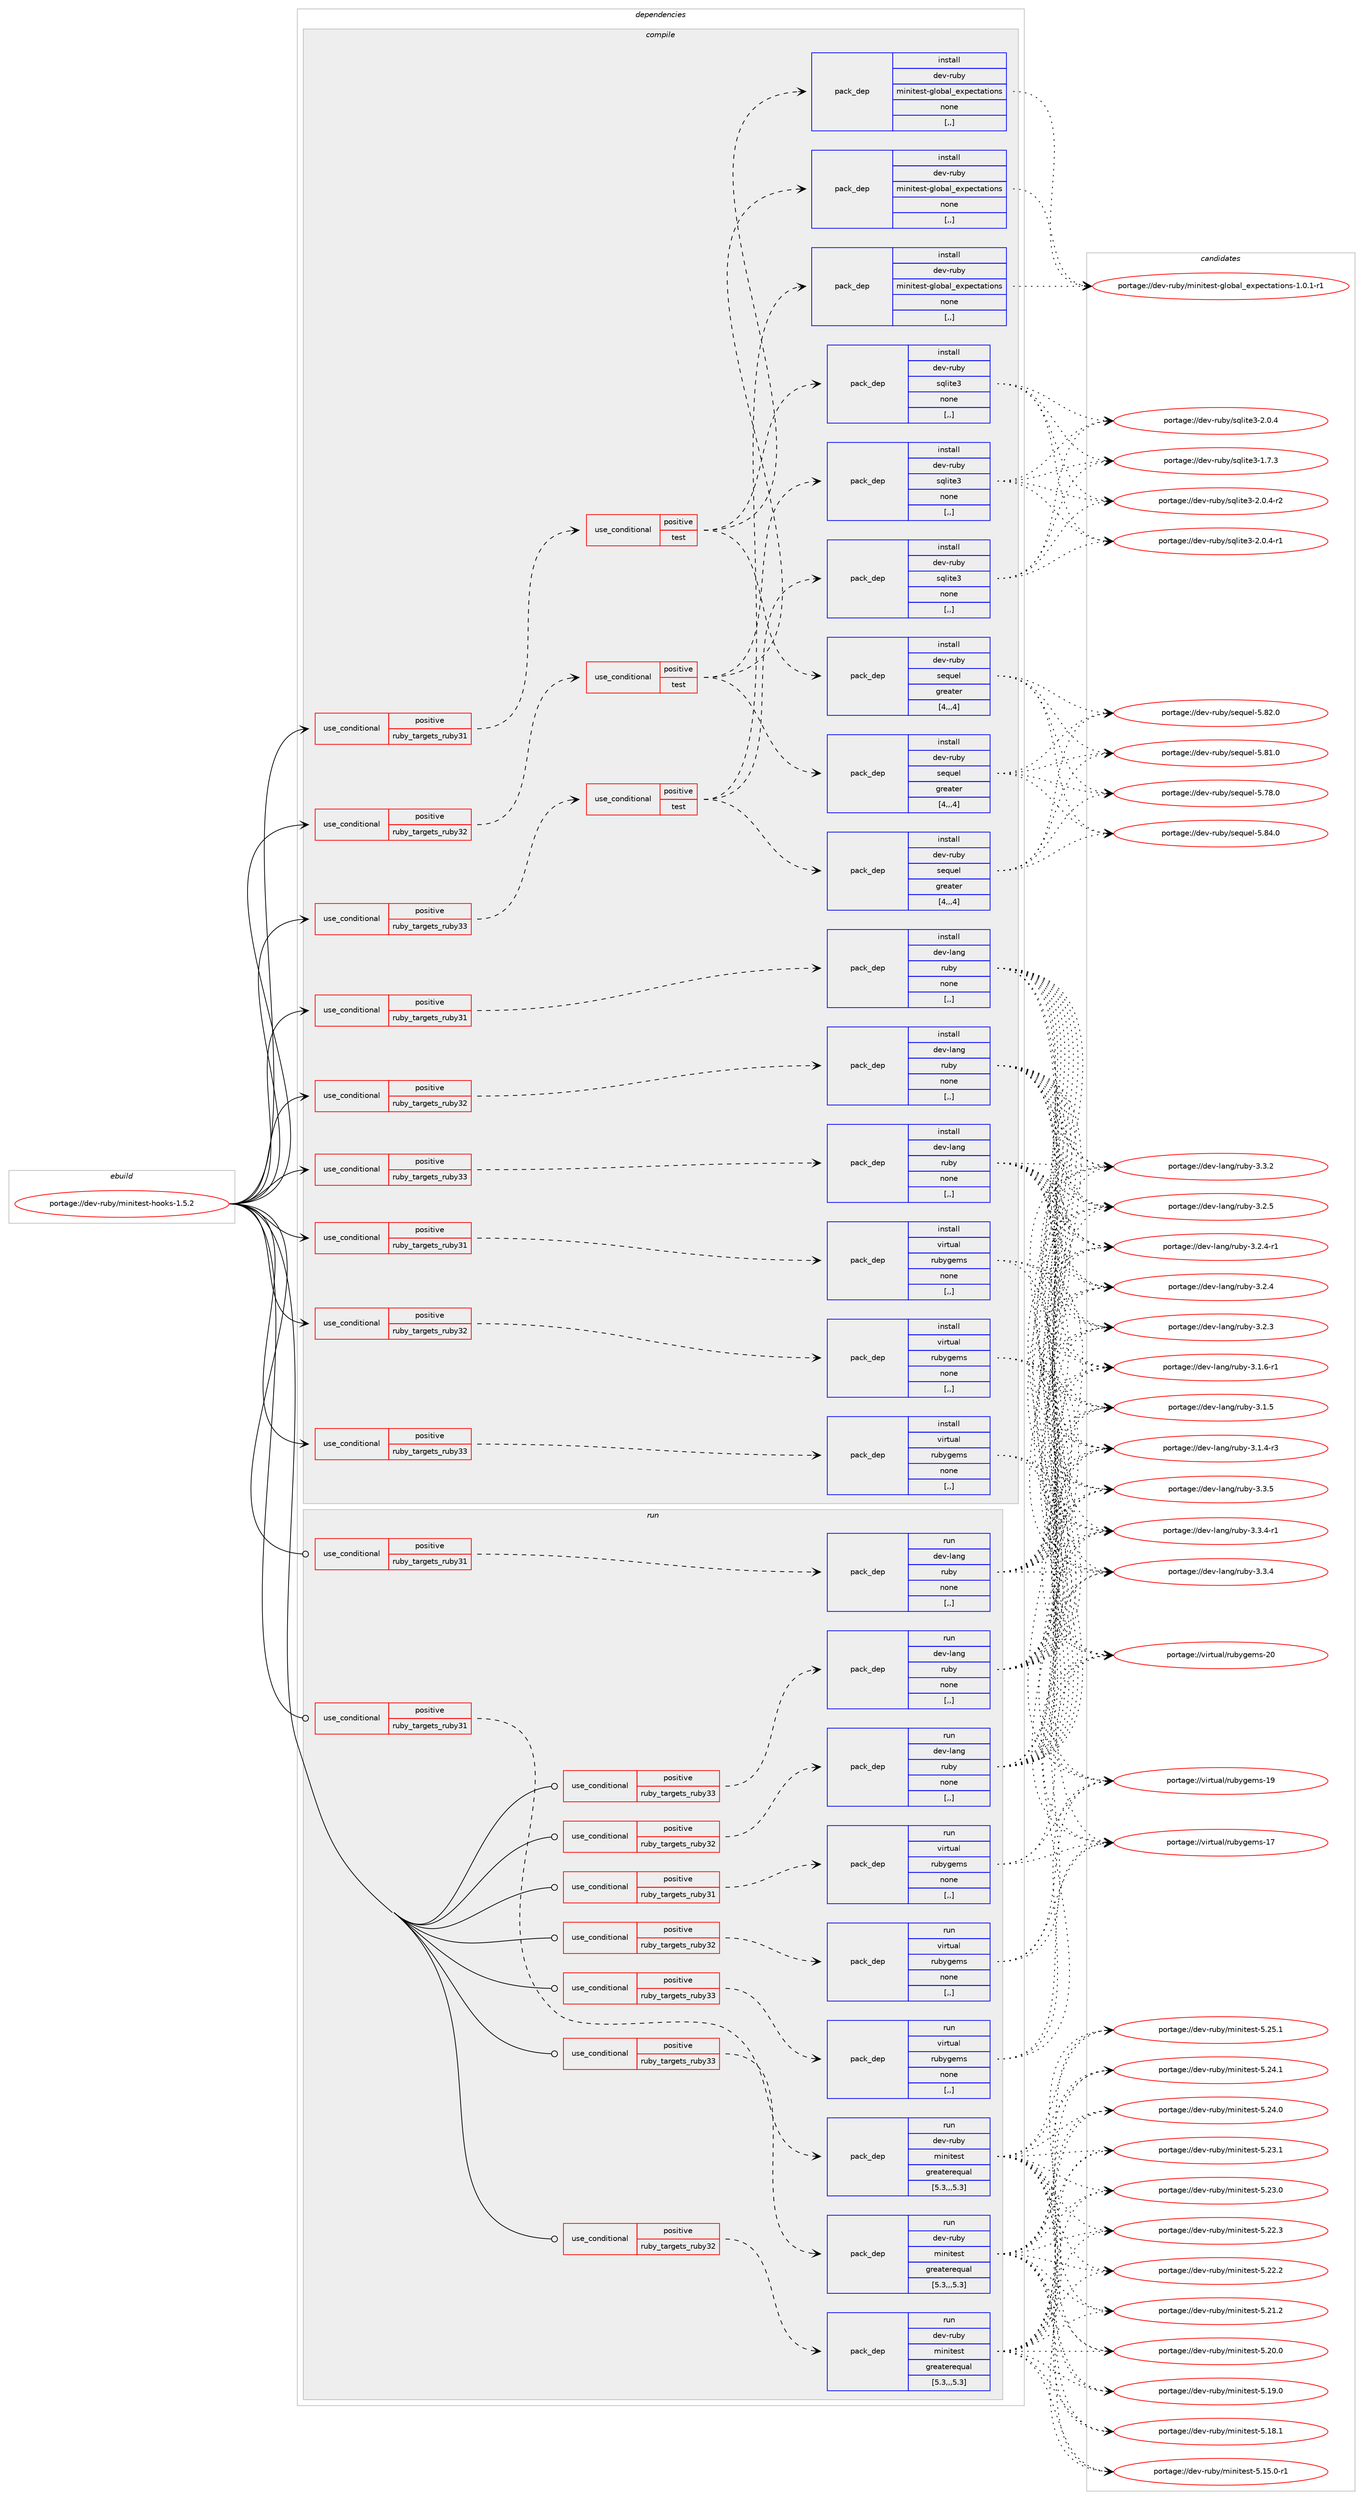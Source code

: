 digraph prolog {

# *************
# Graph options
# *************

newrank=true;
concentrate=true;
compound=true;
graph [rankdir=LR,fontname=Helvetica,fontsize=10,ranksep=1.5];#, ranksep=2.5, nodesep=0.2];
edge  [arrowhead=vee];
node  [fontname=Helvetica,fontsize=10];

# **********
# The ebuild
# **********

subgraph cluster_leftcol {
color=gray;
label=<<i>ebuild</i>>;
id [label="portage://dev-ruby/minitest-hooks-1.5.2", color=red, width=4, href="../dev-ruby/minitest-hooks-1.5.2.svg"];
}

# ****************
# The dependencies
# ****************

subgraph cluster_midcol {
color=gray;
label=<<i>dependencies</i>>;
subgraph cluster_compile {
fillcolor="#eeeeee";
style=filled;
label=<<i>compile</i>>;
subgraph cond181905 {
dependency686710 [label=<<TABLE BORDER="0" CELLBORDER="1" CELLSPACING="0" CELLPADDING="4"><TR><TD ROWSPAN="3" CELLPADDING="10">use_conditional</TD></TR><TR><TD>positive</TD></TR><TR><TD>ruby_targets_ruby31</TD></TR></TABLE>>, shape=none, color=red];
subgraph cond181906 {
dependency686711 [label=<<TABLE BORDER="0" CELLBORDER="1" CELLSPACING="0" CELLPADDING="4"><TR><TD ROWSPAN="3" CELLPADDING="10">use_conditional</TD></TR><TR><TD>positive</TD></TR><TR><TD>test</TD></TR></TABLE>>, shape=none, color=red];
subgraph pack499873 {
dependency686712 [label=<<TABLE BORDER="0" CELLBORDER="1" CELLSPACING="0" CELLPADDING="4" WIDTH="220"><TR><TD ROWSPAN="6" CELLPADDING="30">pack_dep</TD></TR><TR><TD WIDTH="110">install</TD></TR><TR><TD>dev-ruby</TD></TR><TR><TD>sequel</TD></TR><TR><TD>greater</TD></TR><TR><TD>[4,,,4]</TD></TR></TABLE>>, shape=none, color=blue];
}
dependency686711:e -> dependency686712:w [weight=20,style="dashed",arrowhead="vee"];
subgraph pack499874 {
dependency686713 [label=<<TABLE BORDER="0" CELLBORDER="1" CELLSPACING="0" CELLPADDING="4" WIDTH="220"><TR><TD ROWSPAN="6" CELLPADDING="30">pack_dep</TD></TR><TR><TD WIDTH="110">install</TD></TR><TR><TD>dev-ruby</TD></TR><TR><TD>sqlite3</TD></TR><TR><TD>none</TD></TR><TR><TD>[,,]</TD></TR></TABLE>>, shape=none, color=blue];
}
dependency686711:e -> dependency686713:w [weight=20,style="dashed",arrowhead="vee"];
subgraph pack499875 {
dependency686714 [label=<<TABLE BORDER="0" CELLBORDER="1" CELLSPACING="0" CELLPADDING="4" WIDTH="220"><TR><TD ROWSPAN="6" CELLPADDING="30">pack_dep</TD></TR><TR><TD WIDTH="110">install</TD></TR><TR><TD>dev-ruby</TD></TR><TR><TD>minitest-global_expectations</TD></TR><TR><TD>none</TD></TR><TR><TD>[,,]</TD></TR></TABLE>>, shape=none, color=blue];
}
dependency686711:e -> dependency686714:w [weight=20,style="dashed",arrowhead="vee"];
}
dependency686710:e -> dependency686711:w [weight=20,style="dashed",arrowhead="vee"];
}
id:e -> dependency686710:w [weight=20,style="solid",arrowhead="vee"];
subgraph cond181907 {
dependency686715 [label=<<TABLE BORDER="0" CELLBORDER="1" CELLSPACING="0" CELLPADDING="4"><TR><TD ROWSPAN="3" CELLPADDING="10">use_conditional</TD></TR><TR><TD>positive</TD></TR><TR><TD>ruby_targets_ruby31</TD></TR></TABLE>>, shape=none, color=red];
subgraph pack499876 {
dependency686716 [label=<<TABLE BORDER="0" CELLBORDER="1" CELLSPACING="0" CELLPADDING="4" WIDTH="220"><TR><TD ROWSPAN="6" CELLPADDING="30">pack_dep</TD></TR><TR><TD WIDTH="110">install</TD></TR><TR><TD>dev-lang</TD></TR><TR><TD>ruby</TD></TR><TR><TD>none</TD></TR><TR><TD>[,,]</TD></TR></TABLE>>, shape=none, color=blue];
}
dependency686715:e -> dependency686716:w [weight=20,style="dashed",arrowhead="vee"];
}
id:e -> dependency686715:w [weight=20,style="solid",arrowhead="vee"];
subgraph cond181908 {
dependency686717 [label=<<TABLE BORDER="0" CELLBORDER="1" CELLSPACING="0" CELLPADDING="4"><TR><TD ROWSPAN="3" CELLPADDING="10">use_conditional</TD></TR><TR><TD>positive</TD></TR><TR><TD>ruby_targets_ruby31</TD></TR></TABLE>>, shape=none, color=red];
subgraph pack499877 {
dependency686718 [label=<<TABLE BORDER="0" CELLBORDER="1" CELLSPACING="0" CELLPADDING="4" WIDTH="220"><TR><TD ROWSPAN="6" CELLPADDING="30">pack_dep</TD></TR><TR><TD WIDTH="110">install</TD></TR><TR><TD>virtual</TD></TR><TR><TD>rubygems</TD></TR><TR><TD>none</TD></TR><TR><TD>[,,]</TD></TR></TABLE>>, shape=none, color=blue];
}
dependency686717:e -> dependency686718:w [weight=20,style="dashed",arrowhead="vee"];
}
id:e -> dependency686717:w [weight=20,style="solid",arrowhead="vee"];
subgraph cond181909 {
dependency686719 [label=<<TABLE BORDER="0" CELLBORDER="1" CELLSPACING="0" CELLPADDING="4"><TR><TD ROWSPAN="3" CELLPADDING="10">use_conditional</TD></TR><TR><TD>positive</TD></TR><TR><TD>ruby_targets_ruby32</TD></TR></TABLE>>, shape=none, color=red];
subgraph cond181910 {
dependency686720 [label=<<TABLE BORDER="0" CELLBORDER="1" CELLSPACING="0" CELLPADDING="4"><TR><TD ROWSPAN="3" CELLPADDING="10">use_conditional</TD></TR><TR><TD>positive</TD></TR><TR><TD>test</TD></TR></TABLE>>, shape=none, color=red];
subgraph pack499878 {
dependency686721 [label=<<TABLE BORDER="0" CELLBORDER="1" CELLSPACING="0" CELLPADDING="4" WIDTH="220"><TR><TD ROWSPAN="6" CELLPADDING="30">pack_dep</TD></TR><TR><TD WIDTH="110">install</TD></TR><TR><TD>dev-ruby</TD></TR><TR><TD>sequel</TD></TR><TR><TD>greater</TD></TR><TR><TD>[4,,,4]</TD></TR></TABLE>>, shape=none, color=blue];
}
dependency686720:e -> dependency686721:w [weight=20,style="dashed",arrowhead="vee"];
subgraph pack499879 {
dependency686722 [label=<<TABLE BORDER="0" CELLBORDER="1" CELLSPACING="0" CELLPADDING="4" WIDTH="220"><TR><TD ROWSPAN="6" CELLPADDING="30">pack_dep</TD></TR><TR><TD WIDTH="110">install</TD></TR><TR><TD>dev-ruby</TD></TR><TR><TD>sqlite3</TD></TR><TR><TD>none</TD></TR><TR><TD>[,,]</TD></TR></TABLE>>, shape=none, color=blue];
}
dependency686720:e -> dependency686722:w [weight=20,style="dashed",arrowhead="vee"];
subgraph pack499880 {
dependency686723 [label=<<TABLE BORDER="0" CELLBORDER="1" CELLSPACING="0" CELLPADDING="4" WIDTH="220"><TR><TD ROWSPAN="6" CELLPADDING="30">pack_dep</TD></TR><TR><TD WIDTH="110">install</TD></TR><TR><TD>dev-ruby</TD></TR><TR><TD>minitest-global_expectations</TD></TR><TR><TD>none</TD></TR><TR><TD>[,,]</TD></TR></TABLE>>, shape=none, color=blue];
}
dependency686720:e -> dependency686723:w [weight=20,style="dashed",arrowhead="vee"];
}
dependency686719:e -> dependency686720:w [weight=20,style="dashed",arrowhead="vee"];
}
id:e -> dependency686719:w [weight=20,style="solid",arrowhead="vee"];
subgraph cond181911 {
dependency686724 [label=<<TABLE BORDER="0" CELLBORDER="1" CELLSPACING="0" CELLPADDING="4"><TR><TD ROWSPAN="3" CELLPADDING="10">use_conditional</TD></TR><TR><TD>positive</TD></TR><TR><TD>ruby_targets_ruby32</TD></TR></TABLE>>, shape=none, color=red];
subgraph pack499881 {
dependency686725 [label=<<TABLE BORDER="0" CELLBORDER="1" CELLSPACING="0" CELLPADDING="4" WIDTH="220"><TR><TD ROWSPAN="6" CELLPADDING="30">pack_dep</TD></TR><TR><TD WIDTH="110">install</TD></TR><TR><TD>dev-lang</TD></TR><TR><TD>ruby</TD></TR><TR><TD>none</TD></TR><TR><TD>[,,]</TD></TR></TABLE>>, shape=none, color=blue];
}
dependency686724:e -> dependency686725:w [weight=20,style="dashed",arrowhead="vee"];
}
id:e -> dependency686724:w [weight=20,style="solid",arrowhead="vee"];
subgraph cond181912 {
dependency686726 [label=<<TABLE BORDER="0" CELLBORDER="1" CELLSPACING="0" CELLPADDING="4"><TR><TD ROWSPAN="3" CELLPADDING="10">use_conditional</TD></TR><TR><TD>positive</TD></TR><TR><TD>ruby_targets_ruby32</TD></TR></TABLE>>, shape=none, color=red];
subgraph pack499882 {
dependency686727 [label=<<TABLE BORDER="0" CELLBORDER="1" CELLSPACING="0" CELLPADDING="4" WIDTH="220"><TR><TD ROWSPAN="6" CELLPADDING="30">pack_dep</TD></TR><TR><TD WIDTH="110">install</TD></TR><TR><TD>virtual</TD></TR><TR><TD>rubygems</TD></TR><TR><TD>none</TD></TR><TR><TD>[,,]</TD></TR></TABLE>>, shape=none, color=blue];
}
dependency686726:e -> dependency686727:w [weight=20,style="dashed",arrowhead="vee"];
}
id:e -> dependency686726:w [weight=20,style="solid",arrowhead="vee"];
subgraph cond181913 {
dependency686728 [label=<<TABLE BORDER="0" CELLBORDER="1" CELLSPACING="0" CELLPADDING="4"><TR><TD ROWSPAN="3" CELLPADDING="10">use_conditional</TD></TR><TR><TD>positive</TD></TR><TR><TD>ruby_targets_ruby33</TD></TR></TABLE>>, shape=none, color=red];
subgraph cond181914 {
dependency686729 [label=<<TABLE BORDER="0" CELLBORDER="1" CELLSPACING="0" CELLPADDING="4"><TR><TD ROWSPAN="3" CELLPADDING="10">use_conditional</TD></TR><TR><TD>positive</TD></TR><TR><TD>test</TD></TR></TABLE>>, shape=none, color=red];
subgraph pack499883 {
dependency686730 [label=<<TABLE BORDER="0" CELLBORDER="1" CELLSPACING="0" CELLPADDING="4" WIDTH="220"><TR><TD ROWSPAN="6" CELLPADDING="30">pack_dep</TD></TR><TR><TD WIDTH="110">install</TD></TR><TR><TD>dev-ruby</TD></TR><TR><TD>sequel</TD></TR><TR><TD>greater</TD></TR><TR><TD>[4,,,4]</TD></TR></TABLE>>, shape=none, color=blue];
}
dependency686729:e -> dependency686730:w [weight=20,style="dashed",arrowhead="vee"];
subgraph pack499884 {
dependency686731 [label=<<TABLE BORDER="0" CELLBORDER="1" CELLSPACING="0" CELLPADDING="4" WIDTH="220"><TR><TD ROWSPAN="6" CELLPADDING="30">pack_dep</TD></TR><TR><TD WIDTH="110">install</TD></TR><TR><TD>dev-ruby</TD></TR><TR><TD>sqlite3</TD></TR><TR><TD>none</TD></TR><TR><TD>[,,]</TD></TR></TABLE>>, shape=none, color=blue];
}
dependency686729:e -> dependency686731:w [weight=20,style="dashed",arrowhead="vee"];
subgraph pack499885 {
dependency686732 [label=<<TABLE BORDER="0" CELLBORDER="1" CELLSPACING="0" CELLPADDING="4" WIDTH="220"><TR><TD ROWSPAN="6" CELLPADDING="30">pack_dep</TD></TR><TR><TD WIDTH="110">install</TD></TR><TR><TD>dev-ruby</TD></TR><TR><TD>minitest-global_expectations</TD></TR><TR><TD>none</TD></TR><TR><TD>[,,]</TD></TR></TABLE>>, shape=none, color=blue];
}
dependency686729:e -> dependency686732:w [weight=20,style="dashed",arrowhead="vee"];
}
dependency686728:e -> dependency686729:w [weight=20,style="dashed",arrowhead="vee"];
}
id:e -> dependency686728:w [weight=20,style="solid",arrowhead="vee"];
subgraph cond181915 {
dependency686733 [label=<<TABLE BORDER="0" CELLBORDER="1" CELLSPACING="0" CELLPADDING="4"><TR><TD ROWSPAN="3" CELLPADDING="10">use_conditional</TD></TR><TR><TD>positive</TD></TR><TR><TD>ruby_targets_ruby33</TD></TR></TABLE>>, shape=none, color=red];
subgraph pack499886 {
dependency686734 [label=<<TABLE BORDER="0" CELLBORDER="1" CELLSPACING="0" CELLPADDING="4" WIDTH="220"><TR><TD ROWSPAN="6" CELLPADDING="30">pack_dep</TD></TR><TR><TD WIDTH="110">install</TD></TR><TR><TD>dev-lang</TD></TR><TR><TD>ruby</TD></TR><TR><TD>none</TD></TR><TR><TD>[,,]</TD></TR></TABLE>>, shape=none, color=blue];
}
dependency686733:e -> dependency686734:w [weight=20,style="dashed",arrowhead="vee"];
}
id:e -> dependency686733:w [weight=20,style="solid",arrowhead="vee"];
subgraph cond181916 {
dependency686735 [label=<<TABLE BORDER="0" CELLBORDER="1" CELLSPACING="0" CELLPADDING="4"><TR><TD ROWSPAN="3" CELLPADDING="10">use_conditional</TD></TR><TR><TD>positive</TD></TR><TR><TD>ruby_targets_ruby33</TD></TR></TABLE>>, shape=none, color=red];
subgraph pack499887 {
dependency686736 [label=<<TABLE BORDER="0" CELLBORDER="1" CELLSPACING="0" CELLPADDING="4" WIDTH="220"><TR><TD ROWSPAN="6" CELLPADDING="30">pack_dep</TD></TR><TR><TD WIDTH="110">install</TD></TR><TR><TD>virtual</TD></TR><TR><TD>rubygems</TD></TR><TR><TD>none</TD></TR><TR><TD>[,,]</TD></TR></TABLE>>, shape=none, color=blue];
}
dependency686735:e -> dependency686736:w [weight=20,style="dashed",arrowhead="vee"];
}
id:e -> dependency686735:w [weight=20,style="solid",arrowhead="vee"];
}
subgraph cluster_compileandrun {
fillcolor="#eeeeee";
style=filled;
label=<<i>compile and run</i>>;
}
subgraph cluster_run {
fillcolor="#eeeeee";
style=filled;
label=<<i>run</i>>;
subgraph cond181917 {
dependency686737 [label=<<TABLE BORDER="0" CELLBORDER="1" CELLSPACING="0" CELLPADDING="4"><TR><TD ROWSPAN="3" CELLPADDING="10">use_conditional</TD></TR><TR><TD>positive</TD></TR><TR><TD>ruby_targets_ruby31</TD></TR></TABLE>>, shape=none, color=red];
subgraph pack499888 {
dependency686738 [label=<<TABLE BORDER="0" CELLBORDER="1" CELLSPACING="0" CELLPADDING="4" WIDTH="220"><TR><TD ROWSPAN="6" CELLPADDING="30">pack_dep</TD></TR><TR><TD WIDTH="110">run</TD></TR><TR><TD>dev-lang</TD></TR><TR><TD>ruby</TD></TR><TR><TD>none</TD></TR><TR><TD>[,,]</TD></TR></TABLE>>, shape=none, color=blue];
}
dependency686737:e -> dependency686738:w [weight=20,style="dashed",arrowhead="vee"];
}
id:e -> dependency686737:w [weight=20,style="solid",arrowhead="odot"];
subgraph cond181918 {
dependency686739 [label=<<TABLE BORDER="0" CELLBORDER="1" CELLSPACING="0" CELLPADDING="4"><TR><TD ROWSPAN="3" CELLPADDING="10">use_conditional</TD></TR><TR><TD>positive</TD></TR><TR><TD>ruby_targets_ruby31</TD></TR></TABLE>>, shape=none, color=red];
subgraph pack499889 {
dependency686740 [label=<<TABLE BORDER="0" CELLBORDER="1" CELLSPACING="0" CELLPADDING="4" WIDTH="220"><TR><TD ROWSPAN="6" CELLPADDING="30">pack_dep</TD></TR><TR><TD WIDTH="110">run</TD></TR><TR><TD>dev-ruby</TD></TR><TR><TD>minitest</TD></TR><TR><TD>greaterequal</TD></TR><TR><TD>[5.3,,,5.3]</TD></TR></TABLE>>, shape=none, color=blue];
}
dependency686739:e -> dependency686740:w [weight=20,style="dashed",arrowhead="vee"];
}
id:e -> dependency686739:w [weight=20,style="solid",arrowhead="odot"];
subgraph cond181919 {
dependency686741 [label=<<TABLE BORDER="0" CELLBORDER="1" CELLSPACING="0" CELLPADDING="4"><TR><TD ROWSPAN="3" CELLPADDING="10">use_conditional</TD></TR><TR><TD>positive</TD></TR><TR><TD>ruby_targets_ruby31</TD></TR></TABLE>>, shape=none, color=red];
subgraph pack499890 {
dependency686742 [label=<<TABLE BORDER="0" CELLBORDER="1" CELLSPACING="0" CELLPADDING="4" WIDTH="220"><TR><TD ROWSPAN="6" CELLPADDING="30">pack_dep</TD></TR><TR><TD WIDTH="110">run</TD></TR><TR><TD>virtual</TD></TR><TR><TD>rubygems</TD></TR><TR><TD>none</TD></TR><TR><TD>[,,]</TD></TR></TABLE>>, shape=none, color=blue];
}
dependency686741:e -> dependency686742:w [weight=20,style="dashed",arrowhead="vee"];
}
id:e -> dependency686741:w [weight=20,style="solid",arrowhead="odot"];
subgraph cond181920 {
dependency686743 [label=<<TABLE BORDER="0" CELLBORDER="1" CELLSPACING="0" CELLPADDING="4"><TR><TD ROWSPAN="3" CELLPADDING="10">use_conditional</TD></TR><TR><TD>positive</TD></TR><TR><TD>ruby_targets_ruby32</TD></TR></TABLE>>, shape=none, color=red];
subgraph pack499891 {
dependency686744 [label=<<TABLE BORDER="0" CELLBORDER="1" CELLSPACING="0" CELLPADDING="4" WIDTH="220"><TR><TD ROWSPAN="6" CELLPADDING="30">pack_dep</TD></TR><TR><TD WIDTH="110">run</TD></TR><TR><TD>dev-lang</TD></TR><TR><TD>ruby</TD></TR><TR><TD>none</TD></TR><TR><TD>[,,]</TD></TR></TABLE>>, shape=none, color=blue];
}
dependency686743:e -> dependency686744:w [weight=20,style="dashed",arrowhead="vee"];
}
id:e -> dependency686743:w [weight=20,style="solid",arrowhead="odot"];
subgraph cond181921 {
dependency686745 [label=<<TABLE BORDER="0" CELLBORDER="1" CELLSPACING="0" CELLPADDING="4"><TR><TD ROWSPAN="3" CELLPADDING="10">use_conditional</TD></TR><TR><TD>positive</TD></TR><TR><TD>ruby_targets_ruby32</TD></TR></TABLE>>, shape=none, color=red];
subgraph pack499892 {
dependency686746 [label=<<TABLE BORDER="0" CELLBORDER="1" CELLSPACING="0" CELLPADDING="4" WIDTH="220"><TR><TD ROWSPAN="6" CELLPADDING="30">pack_dep</TD></TR><TR><TD WIDTH="110">run</TD></TR><TR><TD>dev-ruby</TD></TR><TR><TD>minitest</TD></TR><TR><TD>greaterequal</TD></TR><TR><TD>[5.3,,,5.3]</TD></TR></TABLE>>, shape=none, color=blue];
}
dependency686745:e -> dependency686746:w [weight=20,style="dashed",arrowhead="vee"];
}
id:e -> dependency686745:w [weight=20,style="solid",arrowhead="odot"];
subgraph cond181922 {
dependency686747 [label=<<TABLE BORDER="0" CELLBORDER="1" CELLSPACING="0" CELLPADDING="4"><TR><TD ROWSPAN="3" CELLPADDING="10">use_conditional</TD></TR><TR><TD>positive</TD></TR><TR><TD>ruby_targets_ruby32</TD></TR></TABLE>>, shape=none, color=red];
subgraph pack499893 {
dependency686748 [label=<<TABLE BORDER="0" CELLBORDER="1" CELLSPACING="0" CELLPADDING="4" WIDTH="220"><TR><TD ROWSPAN="6" CELLPADDING="30">pack_dep</TD></TR><TR><TD WIDTH="110">run</TD></TR><TR><TD>virtual</TD></TR><TR><TD>rubygems</TD></TR><TR><TD>none</TD></TR><TR><TD>[,,]</TD></TR></TABLE>>, shape=none, color=blue];
}
dependency686747:e -> dependency686748:w [weight=20,style="dashed",arrowhead="vee"];
}
id:e -> dependency686747:w [weight=20,style="solid",arrowhead="odot"];
subgraph cond181923 {
dependency686749 [label=<<TABLE BORDER="0" CELLBORDER="1" CELLSPACING="0" CELLPADDING="4"><TR><TD ROWSPAN="3" CELLPADDING="10">use_conditional</TD></TR><TR><TD>positive</TD></TR><TR><TD>ruby_targets_ruby33</TD></TR></TABLE>>, shape=none, color=red];
subgraph pack499894 {
dependency686750 [label=<<TABLE BORDER="0" CELLBORDER="1" CELLSPACING="0" CELLPADDING="4" WIDTH="220"><TR><TD ROWSPAN="6" CELLPADDING="30">pack_dep</TD></TR><TR><TD WIDTH="110">run</TD></TR><TR><TD>dev-lang</TD></TR><TR><TD>ruby</TD></TR><TR><TD>none</TD></TR><TR><TD>[,,]</TD></TR></TABLE>>, shape=none, color=blue];
}
dependency686749:e -> dependency686750:w [weight=20,style="dashed",arrowhead="vee"];
}
id:e -> dependency686749:w [weight=20,style="solid",arrowhead="odot"];
subgraph cond181924 {
dependency686751 [label=<<TABLE BORDER="0" CELLBORDER="1" CELLSPACING="0" CELLPADDING="4"><TR><TD ROWSPAN="3" CELLPADDING="10">use_conditional</TD></TR><TR><TD>positive</TD></TR><TR><TD>ruby_targets_ruby33</TD></TR></TABLE>>, shape=none, color=red];
subgraph pack499895 {
dependency686752 [label=<<TABLE BORDER="0" CELLBORDER="1" CELLSPACING="0" CELLPADDING="4" WIDTH="220"><TR><TD ROWSPAN="6" CELLPADDING="30">pack_dep</TD></TR><TR><TD WIDTH="110">run</TD></TR><TR><TD>dev-ruby</TD></TR><TR><TD>minitest</TD></TR><TR><TD>greaterequal</TD></TR><TR><TD>[5.3,,,5.3]</TD></TR></TABLE>>, shape=none, color=blue];
}
dependency686751:e -> dependency686752:w [weight=20,style="dashed",arrowhead="vee"];
}
id:e -> dependency686751:w [weight=20,style="solid",arrowhead="odot"];
subgraph cond181925 {
dependency686753 [label=<<TABLE BORDER="0" CELLBORDER="1" CELLSPACING="0" CELLPADDING="4"><TR><TD ROWSPAN="3" CELLPADDING="10">use_conditional</TD></TR><TR><TD>positive</TD></TR><TR><TD>ruby_targets_ruby33</TD></TR></TABLE>>, shape=none, color=red];
subgraph pack499896 {
dependency686754 [label=<<TABLE BORDER="0" CELLBORDER="1" CELLSPACING="0" CELLPADDING="4" WIDTH="220"><TR><TD ROWSPAN="6" CELLPADDING="30">pack_dep</TD></TR><TR><TD WIDTH="110">run</TD></TR><TR><TD>virtual</TD></TR><TR><TD>rubygems</TD></TR><TR><TD>none</TD></TR><TR><TD>[,,]</TD></TR></TABLE>>, shape=none, color=blue];
}
dependency686753:e -> dependency686754:w [weight=20,style="dashed",arrowhead="vee"];
}
id:e -> dependency686753:w [weight=20,style="solid",arrowhead="odot"];
}
}

# **************
# The candidates
# **************

subgraph cluster_choices {
rank=same;
color=gray;
label=<<i>candidates</i>>;

subgraph choice499873 {
color=black;
nodesep=1;
choice10010111845114117981214711510111311710110845534656524648 [label="portage://dev-ruby/sequel-5.84.0", color=red, width=4,href="../dev-ruby/sequel-5.84.0.svg"];
choice10010111845114117981214711510111311710110845534656504648 [label="portage://dev-ruby/sequel-5.82.0", color=red, width=4,href="../dev-ruby/sequel-5.82.0.svg"];
choice10010111845114117981214711510111311710110845534656494648 [label="portage://dev-ruby/sequel-5.81.0", color=red, width=4,href="../dev-ruby/sequel-5.81.0.svg"];
choice10010111845114117981214711510111311710110845534655564648 [label="portage://dev-ruby/sequel-5.78.0", color=red, width=4,href="../dev-ruby/sequel-5.78.0.svg"];
dependency686712:e -> choice10010111845114117981214711510111311710110845534656524648:w [style=dotted,weight="100"];
dependency686712:e -> choice10010111845114117981214711510111311710110845534656504648:w [style=dotted,weight="100"];
dependency686712:e -> choice10010111845114117981214711510111311710110845534656494648:w [style=dotted,weight="100"];
dependency686712:e -> choice10010111845114117981214711510111311710110845534655564648:w [style=dotted,weight="100"];
}
subgraph choice499874 {
color=black;
nodesep=1;
choice100101118451141179812147115113108105116101514550464846524511450 [label="portage://dev-ruby/sqlite3-2.0.4-r2", color=red, width=4,href="../dev-ruby/sqlite3-2.0.4-r2.svg"];
choice100101118451141179812147115113108105116101514550464846524511449 [label="portage://dev-ruby/sqlite3-2.0.4-r1", color=red, width=4,href="../dev-ruby/sqlite3-2.0.4-r1.svg"];
choice10010111845114117981214711511310810511610151455046484652 [label="portage://dev-ruby/sqlite3-2.0.4", color=red, width=4,href="../dev-ruby/sqlite3-2.0.4.svg"];
choice10010111845114117981214711511310810511610151454946554651 [label="portage://dev-ruby/sqlite3-1.7.3", color=red, width=4,href="../dev-ruby/sqlite3-1.7.3.svg"];
dependency686713:e -> choice100101118451141179812147115113108105116101514550464846524511450:w [style=dotted,weight="100"];
dependency686713:e -> choice100101118451141179812147115113108105116101514550464846524511449:w [style=dotted,weight="100"];
dependency686713:e -> choice10010111845114117981214711511310810511610151455046484652:w [style=dotted,weight="100"];
dependency686713:e -> choice10010111845114117981214711511310810511610151454946554651:w [style=dotted,weight="100"];
}
subgraph choice499875 {
color=black;
nodesep=1;
choice1001011184511411798121471091051101051161011151164510310811198971089510112011210199116971161051111101154549464846494511449 [label="portage://dev-ruby/minitest-global_expectations-1.0.1-r1", color=red, width=4,href="../dev-ruby/minitest-global_expectations-1.0.1-r1.svg"];
dependency686714:e -> choice1001011184511411798121471091051101051161011151164510310811198971089510112011210199116971161051111101154549464846494511449:w [style=dotted,weight="100"];
}
subgraph choice499876 {
color=black;
nodesep=1;
choice10010111845108971101034711411798121455146514653 [label="portage://dev-lang/ruby-3.3.5", color=red, width=4,href="../dev-lang/ruby-3.3.5.svg"];
choice100101118451089711010347114117981214551465146524511449 [label="portage://dev-lang/ruby-3.3.4-r1", color=red, width=4,href="../dev-lang/ruby-3.3.4-r1.svg"];
choice10010111845108971101034711411798121455146514652 [label="portage://dev-lang/ruby-3.3.4", color=red, width=4,href="../dev-lang/ruby-3.3.4.svg"];
choice10010111845108971101034711411798121455146514650 [label="portage://dev-lang/ruby-3.3.2", color=red, width=4,href="../dev-lang/ruby-3.3.2.svg"];
choice10010111845108971101034711411798121455146504653 [label="portage://dev-lang/ruby-3.2.5", color=red, width=4,href="../dev-lang/ruby-3.2.5.svg"];
choice100101118451089711010347114117981214551465046524511449 [label="portage://dev-lang/ruby-3.2.4-r1", color=red, width=4,href="../dev-lang/ruby-3.2.4-r1.svg"];
choice10010111845108971101034711411798121455146504652 [label="portage://dev-lang/ruby-3.2.4", color=red, width=4,href="../dev-lang/ruby-3.2.4.svg"];
choice10010111845108971101034711411798121455146504651 [label="portage://dev-lang/ruby-3.2.3", color=red, width=4,href="../dev-lang/ruby-3.2.3.svg"];
choice100101118451089711010347114117981214551464946544511449 [label="portage://dev-lang/ruby-3.1.6-r1", color=red, width=4,href="../dev-lang/ruby-3.1.6-r1.svg"];
choice10010111845108971101034711411798121455146494653 [label="portage://dev-lang/ruby-3.1.5", color=red, width=4,href="../dev-lang/ruby-3.1.5.svg"];
choice100101118451089711010347114117981214551464946524511451 [label="portage://dev-lang/ruby-3.1.4-r3", color=red, width=4,href="../dev-lang/ruby-3.1.4-r3.svg"];
dependency686716:e -> choice10010111845108971101034711411798121455146514653:w [style=dotted,weight="100"];
dependency686716:e -> choice100101118451089711010347114117981214551465146524511449:w [style=dotted,weight="100"];
dependency686716:e -> choice10010111845108971101034711411798121455146514652:w [style=dotted,weight="100"];
dependency686716:e -> choice10010111845108971101034711411798121455146514650:w [style=dotted,weight="100"];
dependency686716:e -> choice10010111845108971101034711411798121455146504653:w [style=dotted,weight="100"];
dependency686716:e -> choice100101118451089711010347114117981214551465046524511449:w [style=dotted,weight="100"];
dependency686716:e -> choice10010111845108971101034711411798121455146504652:w [style=dotted,weight="100"];
dependency686716:e -> choice10010111845108971101034711411798121455146504651:w [style=dotted,weight="100"];
dependency686716:e -> choice100101118451089711010347114117981214551464946544511449:w [style=dotted,weight="100"];
dependency686716:e -> choice10010111845108971101034711411798121455146494653:w [style=dotted,weight="100"];
dependency686716:e -> choice100101118451089711010347114117981214551464946524511451:w [style=dotted,weight="100"];
}
subgraph choice499877 {
color=black;
nodesep=1;
choice118105114116117971084711411798121103101109115455048 [label="portage://virtual/rubygems-20", color=red, width=4,href="../virtual/rubygems-20.svg"];
choice118105114116117971084711411798121103101109115454957 [label="portage://virtual/rubygems-19", color=red, width=4,href="../virtual/rubygems-19.svg"];
choice118105114116117971084711411798121103101109115454955 [label="portage://virtual/rubygems-17", color=red, width=4,href="../virtual/rubygems-17.svg"];
dependency686718:e -> choice118105114116117971084711411798121103101109115455048:w [style=dotted,weight="100"];
dependency686718:e -> choice118105114116117971084711411798121103101109115454957:w [style=dotted,weight="100"];
dependency686718:e -> choice118105114116117971084711411798121103101109115454955:w [style=dotted,weight="100"];
}
subgraph choice499878 {
color=black;
nodesep=1;
choice10010111845114117981214711510111311710110845534656524648 [label="portage://dev-ruby/sequel-5.84.0", color=red, width=4,href="../dev-ruby/sequel-5.84.0.svg"];
choice10010111845114117981214711510111311710110845534656504648 [label="portage://dev-ruby/sequel-5.82.0", color=red, width=4,href="../dev-ruby/sequel-5.82.0.svg"];
choice10010111845114117981214711510111311710110845534656494648 [label="portage://dev-ruby/sequel-5.81.0", color=red, width=4,href="../dev-ruby/sequel-5.81.0.svg"];
choice10010111845114117981214711510111311710110845534655564648 [label="portage://dev-ruby/sequel-5.78.0", color=red, width=4,href="../dev-ruby/sequel-5.78.0.svg"];
dependency686721:e -> choice10010111845114117981214711510111311710110845534656524648:w [style=dotted,weight="100"];
dependency686721:e -> choice10010111845114117981214711510111311710110845534656504648:w [style=dotted,weight="100"];
dependency686721:e -> choice10010111845114117981214711510111311710110845534656494648:w [style=dotted,weight="100"];
dependency686721:e -> choice10010111845114117981214711510111311710110845534655564648:w [style=dotted,weight="100"];
}
subgraph choice499879 {
color=black;
nodesep=1;
choice100101118451141179812147115113108105116101514550464846524511450 [label="portage://dev-ruby/sqlite3-2.0.4-r2", color=red, width=4,href="../dev-ruby/sqlite3-2.0.4-r2.svg"];
choice100101118451141179812147115113108105116101514550464846524511449 [label="portage://dev-ruby/sqlite3-2.0.4-r1", color=red, width=4,href="../dev-ruby/sqlite3-2.0.4-r1.svg"];
choice10010111845114117981214711511310810511610151455046484652 [label="portage://dev-ruby/sqlite3-2.0.4", color=red, width=4,href="../dev-ruby/sqlite3-2.0.4.svg"];
choice10010111845114117981214711511310810511610151454946554651 [label="portage://dev-ruby/sqlite3-1.7.3", color=red, width=4,href="../dev-ruby/sqlite3-1.7.3.svg"];
dependency686722:e -> choice100101118451141179812147115113108105116101514550464846524511450:w [style=dotted,weight="100"];
dependency686722:e -> choice100101118451141179812147115113108105116101514550464846524511449:w [style=dotted,weight="100"];
dependency686722:e -> choice10010111845114117981214711511310810511610151455046484652:w [style=dotted,weight="100"];
dependency686722:e -> choice10010111845114117981214711511310810511610151454946554651:w [style=dotted,weight="100"];
}
subgraph choice499880 {
color=black;
nodesep=1;
choice1001011184511411798121471091051101051161011151164510310811198971089510112011210199116971161051111101154549464846494511449 [label="portage://dev-ruby/minitest-global_expectations-1.0.1-r1", color=red, width=4,href="../dev-ruby/minitest-global_expectations-1.0.1-r1.svg"];
dependency686723:e -> choice1001011184511411798121471091051101051161011151164510310811198971089510112011210199116971161051111101154549464846494511449:w [style=dotted,weight="100"];
}
subgraph choice499881 {
color=black;
nodesep=1;
choice10010111845108971101034711411798121455146514653 [label="portage://dev-lang/ruby-3.3.5", color=red, width=4,href="../dev-lang/ruby-3.3.5.svg"];
choice100101118451089711010347114117981214551465146524511449 [label="portage://dev-lang/ruby-3.3.4-r1", color=red, width=4,href="../dev-lang/ruby-3.3.4-r1.svg"];
choice10010111845108971101034711411798121455146514652 [label="portage://dev-lang/ruby-3.3.4", color=red, width=4,href="../dev-lang/ruby-3.3.4.svg"];
choice10010111845108971101034711411798121455146514650 [label="portage://dev-lang/ruby-3.3.2", color=red, width=4,href="../dev-lang/ruby-3.3.2.svg"];
choice10010111845108971101034711411798121455146504653 [label="portage://dev-lang/ruby-3.2.5", color=red, width=4,href="../dev-lang/ruby-3.2.5.svg"];
choice100101118451089711010347114117981214551465046524511449 [label="portage://dev-lang/ruby-3.2.4-r1", color=red, width=4,href="../dev-lang/ruby-3.2.4-r1.svg"];
choice10010111845108971101034711411798121455146504652 [label="portage://dev-lang/ruby-3.2.4", color=red, width=4,href="../dev-lang/ruby-3.2.4.svg"];
choice10010111845108971101034711411798121455146504651 [label="portage://dev-lang/ruby-3.2.3", color=red, width=4,href="../dev-lang/ruby-3.2.3.svg"];
choice100101118451089711010347114117981214551464946544511449 [label="portage://dev-lang/ruby-3.1.6-r1", color=red, width=4,href="../dev-lang/ruby-3.1.6-r1.svg"];
choice10010111845108971101034711411798121455146494653 [label="portage://dev-lang/ruby-3.1.5", color=red, width=4,href="../dev-lang/ruby-3.1.5.svg"];
choice100101118451089711010347114117981214551464946524511451 [label="portage://dev-lang/ruby-3.1.4-r3", color=red, width=4,href="../dev-lang/ruby-3.1.4-r3.svg"];
dependency686725:e -> choice10010111845108971101034711411798121455146514653:w [style=dotted,weight="100"];
dependency686725:e -> choice100101118451089711010347114117981214551465146524511449:w [style=dotted,weight="100"];
dependency686725:e -> choice10010111845108971101034711411798121455146514652:w [style=dotted,weight="100"];
dependency686725:e -> choice10010111845108971101034711411798121455146514650:w [style=dotted,weight="100"];
dependency686725:e -> choice10010111845108971101034711411798121455146504653:w [style=dotted,weight="100"];
dependency686725:e -> choice100101118451089711010347114117981214551465046524511449:w [style=dotted,weight="100"];
dependency686725:e -> choice10010111845108971101034711411798121455146504652:w [style=dotted,weight="100"];
dependency686725:e -> choice10010111845108971101034711411798121455146504651:w [style=dotted,weight="100"];
dependency686725:e -> choice100101118451089711010347114117981214551464946544511449:w [style=dotted,weight="100"];
dependency686725:e -> choice10010111845108971101034711411798121455146494653:w [style=dotted,weight="100"];
dependency686725:e -> choice100101118451089711010347114117981214551464946524511451:w [style=dotted,weight="100"];
}
subgraph choice499882 {
color=black;
nodesep=1;
choice118105114116117971084711411798121103101109115455048 [label="portage://virtual/rubygems-20", color=red, width=4,href="../virtual/rubygems-20.svg"];
choice118105114116117971084711411798121103101109115454957 [label="portage://virtual/rubygems-19", color=red, width=4,href="../virtual/rubygems-19.svg"];
choice118105114116117971084711411798121103101109115454955 [label="portage://virtual/rubygems-17", color=red, width=4,href="../virtual/rubygems-17.svg"];
dependency686727:e -> choice118105114116117971084711411798121103101109115455048:w [style=dotted,weight="100"];
dependency686727:e -> choice118105114116117971084711411798121103101109115454957:w [style=dotted,weight="100"];
dependency686727:e -> choice118105114116117971084711411798121103101109115454955:w [style=dotted,weight="100"];
}
subgraph choice499883 {
color=black;
nodesep=1;
choice10010111845114117981214711510111311710110845534656524648 [label="portage://dev-ruby/sequel-5.84.0", color=red, width=4,href="../dev-ruby/sequel-5.84.0.svg"];
choice10010111845114117981214711510111311710110845534656504648 [label="portage://dev-ruby/sequel-5.82.0", color=red, width=4,href="../dev-ruby/sequel-5.82.0.svg"];
choice10010111845114117981214711510111311710110845534656494648 [label="portage://dev-ruby/sequel-5.81.0", color=red, width=4,href="../dev-ruby/sequel-5.81.0.svg"];
choice10010111845114117981214711510111311710110845534655564648 [label="portage://dev-ruby/sequel-5.78.0", color=red, width=4,href="../dev-ruby/sequel-5.78.0.svg"];
dependency686730:e -> choice10010111845114117981214711510111311710110845534656524648:w [style=dotted,weight="100"];
dependency686730:e -> choice10010111845114117981214711510111311710110845534656504648:w [style=dotted,weight="100"];
dependency686730:e -> choice10010111845114117981214711510111311710110845534656494648:w [style=dotted,weight="100"];
dependency686730:e -> choice10010111845114117981214711510111311710110845534655564648:w [style=dotted,weight="100"];
}
subgraph choice499884 {
color=black;
nodesep=1;
choice100101118451141179812147115113108105116101514550464846524511450 [label="portage://dev-ruby/sqlite3-2.0.4-r2", color=red, width=4,href="../dev-ruby/sqlite3-2.0.4-r2.svg"];
choice100101118451141179812147115113108105116101514550464846524511449 [label="portage://dev-ruby/sqlite3-2.0.4-r1", color=red, width=4,href="../dev-ruby/sqlite3-2.0.4-r1.svg"];
choice10010111845114117981214711511310810511610151455046484652 [label="portage://dev-ruby/sqlite3-2.0.4", color=red, width=4,href="../dev-ruby/sqlite3-2.0.4.svg"];
choice10010111845114117981214711511310810511610151454946554651 [label="portage://dev-ruby/sqlite3-1.7.3", color=red, width=4,href="../dev-ruby/sqlite3-1.7.3.svg"];
dependency686731:e -> choice100101118451141179812147115113108105116101514550464846524511450:w [style=dotted,weight="100"];
dependency686731:e -> choice100101118451141179812147115113108105116101514550464846524511449:w [style=dotted,weight="100"];
dependency686731:e -> choice10010111845114117981214711511310810511610151455046484652:w [style=dotted,weight="100"];
dependency686731:e -> choice10010111845114117981214711511310810511610151454946554651:w [style=dotted,weight="100"];
}
subgraph choice499885 {
color=black;
nodesep=1;
choice1001011184511411798121471091051101051161011151164510310811198971089510112011210199116971161051111101154549464846494511449 [label="portage://dev-ruby/minitest-global_expectations-1.0.1-r1", color=red, width=4,href="../dev-ruby/minitest-global_expectations-1.0.1-r1.svg"];
dependency686732:e -> choice1001011184511411798121471091051101051161011151164510310811198971089510112011210199116971161051111101154549464846494511449:w [style=dotted,weight="100"];
}
subgraph choice499886 {
color=black;
nodesep=1;
choice10010111845108971101034711411798121455146514653 [label="portage://dev-lang/ruby-3.3.5", color=red, width=4,href="../dev-lang/ruby-3.3.5.svg"];
choice100101118451089711010347114117981214551465146524511449 [label="portage://dev-lang/ruby-3.3.4-r1", color=red, width=4,href="../dev-lang/ruby-3.3.4-r1.svg"];
choice10010111845108971101034711411798121455146514652 [label="portage://dev-lang/ruby-3.3.4", color=red, width=4,href="../dev-lang/ruby-3.3.4.svg"];
choice10010111845108971101034711411798121455146514650 [label="portage://dev-lang/ruby-3.3.2", color=red, width=4,href="../dev-lang/ruby-3.3.2.svg"];
choice10010111845108971101034711411798121455146504653 [label="portage://dev-lang/ruby-3.2.5", color=red, width=4,href="../dev-lang/ruby-3.2.5.svg"];
choice100101118451089711010347114117981214551465046524511449 [label="portage://dev-lang/ruby-3.2.4-r1", color=red, width=4,href="../dev-lang/ruby-3.2.4-r1.svg"];
choice10010111845108971101034711411798121455146504652 [label="portage://dev-lang/ruby-3.2.4", color=red, width=4,href="../dev-lang/ruby-3.2.4.svg"];
choice10010111845108971101034711411798121455146504651 [label="portage://dev-lang/ruby-3.2.3", color=red, width=4,href="../dev-lang/ruby-3.2.3.svg"];
choice100101118451089711010347114117981214551464946544511449 [label="portage://dev-lang/ruby-3.1.6-r1", color=red, width=4,href="../dev-lang/ruby-3.1.6-r1.svg"];
choice10010111845108971101034711411798121455146494653 [label="portage://dev-lang/ruby-3.1.5", color=red, width=4,href="../dev-lang/ruby-3.1.5.svg"];
choice100101118451089711010347114117981214551464946524511451 [label="portage://dev-lang/ruby-3.1.4-r3", color=red, width=4,href="../dev-lang/ruby-3.1.4-r3.svg"];
dependency686734:e -> choice10010111845108971101034711411798121455146514653:w [style=dotted,weight="100"];
dependency686734:e -> choice100101118451089711010347114117981214551465146524511449:w [style=dotted,weight="100"];
dependency686734:e -> choice10010111845108971101034711411798121455146514652:w [style=dotted,weight="100"];
dependency686734:e -> choice10010111845108971101034711411798121455146514650:w [style=dotted,weight="100"];
dependency686734:e -> choice10010111845108971101034711411798121455146504653:w [style=dotted,weight="100"];
dependency686734:e -> choice100101118451089711010347114117981214551465046524511449:w [style=dotted,weight="100"];
dependency686734:e -> choice10010111845108971101034711411798121455146504652:w [style=dotted,weight="100"];
dependency686734:e -> choice10010111845108971101034711411798121455146504651:w [style=dotted,weight="100"];
dependency686734:e -> choice100101118451089711010347114117981214551464946544511449:w [style=dotted,weight="100"];
dependency686734:e -> choice10010111845108971101034711411798121455146494653:w [style=dotted,weight="100"];
dependency686734:e -> choice100101118451089711010347114117981214551464946524511451:w [style=dotted,weight="100"];
}
subgraph choice499887 {
color=black;
nodesep=1;
choice118105114116117971084711411798121103101109115455048 [label="portage://virtual/rubygems-20", color=red, width=4,href="../virtual/rubygems-20.svg"];
choice118105114116117971084711411798121103101109115454957 [label="portage://virtual/rubygems-19", color=red, width=4,href="../virtual/rubygems-19.svg"];
choice118105114116117971084711411798121103101109115454955 [label="portage://virtual/rubygems-17", color=red, width=4,href="../virtual/rubygems-17.svg"];
dependency686736:e -> choice118105114116117971084711411798121103101109115455048:w [style=dotted,weight="100"];
dependency686736:e -> choice118105114116117971084711411798121103101109115454957:w [style=dotted,weight="100"];
dependency686736:e -> choice118105114116117971084711411798121103101109115454955:w [style=dotted,weight="100"];
}
subgraph choice499888 {
color=black;
nodesep=1;
choice10010111845108971101034711411798121455146514653 [label="portage://dev-lang/ruby-3.3.5", color=red, width=4,href="../dev-lang/ruby-3.3.5.svg"];
choice100101118451089711010347114117981214551465146524511449 [label="portage://dev-lang/ruby-3.3.4-r1", color=red, width=4,href="../dev-lang/ruby-3.3.4-r1.svg"];
choice10010111845108971101034711411798121455146514652 [label="portage://dev-lang/ruby-3.3.4", color=red, width=4,href="../dev-lang/ruby-3.3.4.svg"];
choice10010111845108971101034711411798121455146514650 [label="portage://dev-lang/ruby-3.3.2", color=red, width=4,href="../dev-lang/ruby-3.3.2.svg"];
choice10010111845108971101034711411798121455146504653 [label="portage://dev-lang/ruby-3.2.5", color=red, width=4,href="../dev-lang/ruby-3.2.5.svg"];
choice100101118451089711010347114117981214551465046524511449 [label="portage://dev-lang/ruby-3.2.4-r1", color=red, width=4,href="../dev-lang/ruby-3.2.4-r1.svg"];
choice10010111845108971101034711411798121455146504652 [label="portage://dev-lang/ruby-3.2.4", color=red, width=4,href="../dev-lang/ruby-3.2.4.svg"];
choice10010111845108971101034711411798121455146504651 [label="portage://dev-lang/ruby-3.2.3", color=red, width=4,href="../dev-lang/ruby-3.2.3.svg"];
choice100101118451089711010347114117981214551464946544511449 [label="portage://dev-lang/ruby-3.1.6-r1", color=red, width=4,href="../dev-lang/ruby-3.1.6-r1.svg"];
choice10010111845108971101034711411798121455146494653 [label="portage://dev-lang/ruby-3.1.5", color=red, width=4,href="../dev-lang/ruby-3.1.5.svg"];
choice100101118451089711010347114117981214551464946524511451 [label="portage://dev-lang/ruby-3.1.4-r3", color=red, width=4,href="../dev-lang/ruby-3.1.4-r3.svg"];
dependency686738:e -> choice10010111845108971101034711411798121455146514653:w [style=dotted,weight="100"];
dependency686738:e -> choice100101118451089711010347114117981214551465146524511449:w [style=dotted,weight="100"];
dependency686738:e -> choice10010111845108971101034711411798121455146514652:w [style=dotted,weight="100"];
dependency686738:e -> choice10010111845108971101034711411798121455146514650:w [style=dotted,weight="100"];
dependency686738:e -> choice10010111845108971101034711411798121455146504653:w [style=dotted,weight="100"];
dependency686738:e -> choice100101118451089711010347114117981214551465046524511449:w [style=dotted,weight="100"];
dependency686738:e -> choice10010111845108971101034711411798121455146504652:w [style=dotted,weight="100"];
dependency686738:e -> choice10010111845108971101034711411798121455146504651:w [style=dotted,weight="100"];
dependency686738:e -> choice100101118451089711010347114117981214551464946544511449:w [style=dotted,weight="100"];
dependency686738:e -> choice10010111845108971101034711411798121455146494653:w [style=dotted,weight="100"];
dependency686738:e -> choice100101118451089711010347114117981214551464946524511451:w [style=dotted,weight="100"];
}
subgraph choice499889 {
color=black;
nodesep=1;
choice10010111845114117981214710910511010511610111511645534650534649 [label="portage://dev-ruby/minitest-5.25.1", color=red, width=4,href="../dev-ruby/minitest-5.25.1.svg"];
choice10010111845114117981214710910511010511610111511645534650524649 [label="portage://dev-ruby/minitest-5.24.1", color=red, width=4,href="../dev-ruby/minitest-5.24.1.svg"];
choice10010111845114117981214710910511010511610111511645534650524648 [label="portage://dev-ruby/minitest-5.24.0", color=red, width=4,href="../dev-ruby/minitest-5.24.0.svg"];
choice10010111845114117981214710910511010511610111511645534650514649 [label="portage://dev-ruby/minitest-5.23.1", color=red, width=4,href="../dev-ruby/minitest-5.23.1.svg"];
choice10010111845114117981214710910511010511610111511645534650514648 [label="portage://dev-ruby/minitest-5.23.0", color=red, width=4,href="../dev-ruby/minitest-5.23.0.svg"];
choice10010111845114117981214710910511010511610111511645534650504651 [label="portage://dev-ruby/minitest-5.22.3", color=red, width=4,href="../dev-ruby/minitest-5.22.3.svg"];
choice10010111845114117981214710910511010511610111511645534650504650 [label="portage://dev-ruby/minitest-5.22.2", color=red, width=4,href="../dev-ruby/minitest-5.22.2.svg"];
choice10010111845114117981214710910511010511610111511645534650494650 [label="portage://dev-ruby/minitest-5.21.2", color=red, width=4,href="../dev-ruby/minitest-5.21.2.svg"];
choice10010111845114117981214710910511010511610111511645534650484648 [label="portage://dev-ruby/minitest-5.20.0", color=red, width=4,href="../dev-ruby/minitest-5.20.0.svg"];
choice10010111845114117981214710910511010511610111511645534649574648 [label="portage://dev-ruby/minitest-5.19.0", color=red, width=4,href="../dev-ruby/minitest-5.19.0.svg"];
choice10010111845114117981214710910511010511610111511645534649564649 [label="portage://dev-ruby/minitest-5.18.1", color=red, width=4,href="../dev-ruby/minitest-5.18.1.svg"];
choice100101118451141179812147109105110105116101115116455346495346484511449 [label="portage://dev-ruby/minitest-5.15.0-r1", color=red, width=4,href="../dev-ruby/minitest-5.15.0-r1.svg"];
dependency686740:e -> choice10010111845114117981214710910511010511610111511645534650534649:w [style=dotted,weight="100"];
dependency686740:e -> choice10010111845114117981214710910511010511610111511645534650524649:w [style=dotted,weight="100"];
dependency686740:e -> choice10010111845114117981214710910511010511610111511645534650524648:w [style=dotted,weight="100"];
dependency686740:e -> choice10010111845114117981214710910511010511610111511645534650514649:w [style=dotted,weight="100"];
dependency686740:e -> choice10010111845114117981214710910511010511610111511645534650514648:w [style=dotted,weight="100"];
dependency686740:e -> choice10010111845114117981214710910511010511610111511645534650504651:w [style=dotted,weight="100"];
dependency686740:e -> choice10010111845114117981214710910511010511610111511645534650504650:w [style=dotted,weight="100"];
dependency686740:e -> choice10010111845114117981214710910511010511610111511645534650494650:w [style=dotted,weight="100"];
dependency686740:e -> choice10010111845114117981214710910511010511610111511645534650484648:w [style=dotted,weight="100"];
dependency686740:e -> choice10010111845114117981214710910511010511610111511645534649574648:w [style=dotted,weight="100"];
dependency686740:e -> choice10010111845114117981214710910511010511610111511645534649564649:w [style=dotted,weight="100"];
dependency686740:e -> choice100101118451141179812147109105110105116101115116455346495346484511449:w [style=dotted,weight="100"];
}
subgraph choice499890 {
color=black;
nodesep=1;
choice118105114116117971084711411798121103101109115455048 [label="portage://virtual/rubygems-20", color=red, width=4,href="../virtual/rubygems-20.svg"];
choice118105114116117971084711411798121103101109115454957 [label="portage://virtual/rubygems-19", color=red, width=4,href="../virtual/rubygems-19.svg"];
choice118105114116117971084711411798121103101109115454955 [label="portage://virtual/rubygems-17", color=red, width=4,href="../virtual/rubygems-17.svg"];
dependency686742:e -> choice118105114116117971084711411798121103101109115455048:w [style=dotted,weight="100"];
dependency686742:e -> choice118105114116117971084711411798121103101109115454957:w [style=dotted,weight="100"];
dependency686742:e -> choice118105114116117971084711411798121103101109115454955:w [style=dotted,weight="100"];
}
subgraph choice499891 {
color=black;
nodesep=1;
choice10010111845108971101034711411798121455146514653 [label="portage://dev-lang/ruby-3.3.5", color=red, width=4,href="../dev-lang/ruby-3.3.5.svg"];
choice100101118451089711010347114117981214551465146524511449 [label="portage://dev-lang/ruby-3.3.4-r1", color=red, width=4,href="../dev-lang/ruby-3.3.4-r1.svg"];
choice10010111845108971101034711411798121455146514652 [label="portage://dev-lang/ruby-3.3.4", color=red, width=4,href="../dev-lang/ruby-3.3.4.svg"];
choice10010111845108971101034711411798121455146514650 [label="portage://dev-lang/ruby-3.3.2", color=red, width=4,href="../dev-lang/ruby-3.3.2.svg"];
choice10010111845108971101034711411798121455146504653 [label="portage://dev-lang/ruby-3.2.5", color=red, width=4,href="../dev-lang/ruby-3.2.5.svg"];
choice100101118451089711010347114117981214551465046524511449 [label="portage://dev-lang/ruby-3.2.4-r1", color=red, width=4,href="../dev-lang/ruby-3.2.4-r1.svg"];
choice10010111845108971101034711411798121455146504652 [label="portage://dev-lang/ruby-3.2.4", color=red, width=4,href="../dev-lang/ruby-3.2.4.svg"];
choice10010111845108971101034711411798121455146504651 [label="portage://dev-lang/ruby-3.2.3", color=red, width=4,href="../dev-lang/ruby-3.2.3.svg"];
choice100101118451089711010347114117981214551464946544511449 [label="portage://dev-lang/ruby-3.1.6-r1", color=red, width=4,href="../dev-lang/ruby-3.1.6-r1.svg"];
choice10010111845108971101034711411798121455146494653 [label="portage://dev-lang/ruby-3.1.5", color=red, width=4,href="../dev-lang/ruby-3.1.5.svg"];
choice100101118451089711010347114117981214551464946524511451 [label="portage://dev-lang/ruby-3.1.4-r3", color=red, width=4,href="../dev-lang/ruby-3.1.4-r3.svg"];
dependency686744:e -> choice10010111845108971101034711411798121455146514653:w [style=dotted,weight="100"];
dependency686744:e -> choice100101118451089711010347114117981214551465146524511449:w [style=dotted,weight="100"];
dependency686744:e -> choice10010111845108971101034711411798121455146514652:w [style=dotted,weight="100"];
dependency686744:e -> choice10010111845108971101034711411798121455146514650:w [style=dotted,weight="100"];
dependency686744:e -> choice10010111845108971101034711411798121455146504653:w [style=dotted,weight="100"];
dependency686744:e -> choice100101118451089711010347114117981214551465046524511449:w [style=dotted,weight="100"];
dependency686744:e -> choice10010111845108971101034711411798121455146504652:w [style=dotted,weight="100"];
dependency686744:e -> choice10010111845108971101034711411798121455146504651:w [style=dotted,weight="100"];
dependency686744:e -> choice100101118451089711010347114117981214551464946544511449:w [style=dotted,weight="100"];
dependency686744:e -> choice10010111845108971101034711411798121455146494653:w [style=dotted,weight="100"];
dependency686744:e -> choice100101118451089711010347114117981214551464946524511451:w [style=dotted,weight="100"];
}
subgraph choice499892 {
color=black;
nodesep=1;
choice10010111845114117981214710910511010511610111511645534650534649 [label="portage://dev-ruby/minitest-5.25.1", color=red, width=4,href="../dev-ruby/minitest-5.25.1.svg"];
choice10010111845114117981214710910511010511610111511645534650524649 [label="portage://dev-ruby/minitest-5.24.1", color=red, width=4,href="../dev-ruby/minitest-5.24.1.svg"];
choice10010111845114117981214710910511010511610111511645534650524648 [label="portage://dev-ruby/minitest-5.24.0", color=red, width=4,href="../dev-ruby/minitest-5.24.0.svg"];
choice10010111845114117981214710910511010511610111511645534650514649 [label="portage://dev-ruby/minitest-5.23.1", color=red, width=4,href="../dev-ruby/minitest-5.23.1.svg"];
choice10010111845114117981214710910511010511610111511645534650514648 [label="portage://dev-ruby/minitest-5.23.0", color=red, width=4,href="../dev-ruby/minitest-5.23.0.svg"];
choice10010111845114117981214710910511010511610111511645534650504651 [label="portage://dev-ruby/minitest-5.22.3", color=red, width=4,href="../dev-ruby/minitest-5.22.3.svg"];
choice10010111845114117981214710910511010511610111511645534650504650 [label="portage://dev-ruby/minitest-5.22.2", color=red, width=4,href="../dev-ruby/minitest-5.22.2.svg"];
choice10010111845114117981214710910511010511610111511645534650494650 [label="portage://dev-ruby/minitest-5.21.2", color=red, width=4,href="../dev-ruby/minitest-5.21.2.svg"];
choice10010111845114117981214710910511010511610111511645534650484648 [label="portage://dev-ruby/minitest-5.20.0", color=red, width=4,href="../dev-ruby/minitest-5.20.0.svg"];
choice10010111845114117981214710910511010511610111511645534649574648 [label="portage://dev-ruby/minitest-5.19.0", color=red, width=4,href="../dev-ruby/minitest-5.19.0.svg"];
choice10010111845114117981214710910511010511610111511645534649564649 [label="portage://dev-ruby/minitest-5.18.1", color=red, width=4,href="../dev-ruby/minitest-5.18.1.svg"];
choice100101118451141179812147109105110105116101115116455346495346484511449 [label="portage://dev-ruby/minitest-5.15.0-r1", color=red, width=4,href="../dev-ruby/minitest-5.15.0-r1.svg"];
dependency686746:e -> choice10010111845114117981214710910511010511610111511645534650534649:w [style=dotted,weight="100"];
dependency686746:e -> choice10010111845114117981214710910511010511610111511645534650524649:w [style=dotted,weight="100"];
dependency686746:e -> choice10010111845114117981214710910511010511610111511645534650524648:w [style=dotted,weight="100"];
dependency686746:e -> choice10010111845114117981214710910511010511610111511645534650514649:w [style=dotted,weight="100"];
dependency686746:e -> choice10010111845114117981214710910511010511610111511645534650514648:w [style=dotted,weight="100"];
dependency686746:e -> choice10010111845114117981214710910511010511610111511645534650504651:w [style=dotted,weight="100"];
dependency686746:e -> choice10010111845114117981214710910511010511610111511645534650504650:w [style=dotted,weight="100"];
dependency686746:e -> choice10010111845114117981214710910511010511610111511645534650494650:w [style=dotted,weight="100"];
dependency686746:e -> choice10010111845114117981214710910511010511610111511645534650484648:w [style=dotted,weight="100"];
dependency686746:e -> choice10010111845114117981214710910511010511610111511645534649574648:w [style=dotted,weight="100"];
dependency686746:e -> choice10010111845114117981214710910511010511610111511645534649564649:w [style=dotted,weight="100"];
dependency686746:e -> choice100101118451141179812147109105110105116101115116455346495346484511449:w [style=dotted,weight="100"];
}
subgraph choice499893 {
color=black;
nodesep=1;
choice118105114116117971084711411798121103101109115455048 [label="portage://virtual/rubygems-20", color=red, width=4,href="../virtual/rubygems-20.svg"];
choice118105114116117971084711411798121103101109115454957 [label="portage://virtual/rubygems-19", color=red, width=4,href="../virtual/rubygems-19.svg"];
choice118105114116117971084711411798121103101109115454955 [label="portage://virtual/rubygems-17", color=red, width=4,href="../virtual/rubygems-17.svg"];
dependency686748:e -> choice118105114116117971084711411798121103101109115455048:w [style=dotted,weight="100"];
dependency686748:e -> choice118105114116117971084711411798121103101109115454957:w [style=dotted,weight="100"];
dependency686748:e -> choice118105114116117971084711411798121103101109115454955:w [style=dotted,weight="100"];
}
subgraph choice499894 {
color=black;
nodesep=1;
choice10010111845108971101034711411798121455146514653 [label="portage://dev-lang/ruby-3.3.5", color=red, width=4,href="../dev-lang/ruby-3.3.5.svg"];
choice100101118451089711010347114117981214551465146524511449 [label="portage://dev-lang/ruby-3.3.4-r1", color=red, width=4,href="../dev-lang/ruby-3.3.4-r1.svg"];
choice10010111845108971101034711411798121455146514652 [label="portage://dev-lang/ruby-3.3.4", color=red, width=4,href="../dev-lang/ruby-3.3.4.svg"];
choice10010111845108971101034711411798121455146514650 [label="portage://dev-lang/ruby-3.3.2", color=red, width=4,href="../dev-lang/ruby-3.3.2.svg"];
choice10010111845108971101034711411798121455146504653 [label="portage://dev-lang/ruby-3.2.5", color=red, width=4,href="../dev-lang/ruby-3.2.5.svg"];
choice100101118451089711010347114117981214551465046524511449 [label="portage://dev-lang/ruby-3.2.4-r1", color=red, width=4,href="../dev-lang/ruby-3.2.4-r1.svg"];
choice10010111845108971101034711411798121455146504652 [label="portage://dev-lang/ruby-3.2.4", color=red, width=4,href="../dev-lang/ruby-3.2.4.svg"];
choice10010111845108971101034711411798121455146504651 [label="portage://dev-lang/ruby-3.2.3", color=red, width=4,href="../dev-lang/ruby-3.2.3.svg"];
choice100101118451089711010347114117981214551464946544511449 [label="portage://dev-lang/ruby-3.1.6-r1", color=red, width=4,href="../dev-lang/ruby-3.1.6-r1.svg"];
choice10010111845108971101034711411798121455146494653 [label="portage://dev-lang/ruby-3.1.5", color=red, width=4,href="../dev-lang/ruby-3.1.5.svg"];
choice100101118451089711010347114117981214551464946524511451 [label="portage://dev-lang/ruby-3.1.4-r3", color=red, width=4,href="../dev-lang/ruby-3.1.4-r3.svg"];
dependency686750:e -> choice10010111845108971101034711411798121455146514653:w [style=dotted,weight="100"];
dependency686750:e -> choice100101118451089711010347114117981214551465146524511449:w [style=dotted,weight="100"];
dependency686750:e -> choice10010111845108971101034711411798121455146514652:w [style=dotted,weight="100"];
dependency686750:e -> choice10010111845108971101034711411798121455146514650:w [style=dotted,weight="100"];
dependency686750:e -> choice10010111845108971101034711411798121455146504653:w [style=dotted,weight="100"];
dependency686750:e -> choice100101118451089711010347114117981214551465046524511449:w [style=dotted,weight="100"];
dependency686750:e -> choice10010111845108971101034711411798121455146504652:w [style=dotted,weight="100"];
dependency686750:e -> choice10010111845108971101034711411798121455146504651:w [style=dotted,weight="100"];
dependency686750:e -> choice100101118451089711010347114117981214551464946544511449:w [style=dotted,weight="100"];
dependency686750:e -> choice10010111845108971101034711411798121455146494653:w [style=dotted,weight="100"];
dependency686750:e -> choice100101118451089711010347114117981214551464946524511451:w [style=dotted,weight="100"];
}
subgraph choice499895 {
color=black;
nodesep=1;
choice10010111845114117981214710910511010511610111511645534650534649 [label="portage://dev-ruby/minitest-5.25.1", color=red, width=4,href="../dev-ruby/minitest-5.25.1.svg"];
choice10010111845114117981214710910511010511610111511645534650524649 [label="portage://dev-ruby/minitest-5.24.1", color=red, width=4,href="../dev-ruby/minitest-5.24.1.svg"];
choice10010111845114117981214710910511010511610111511645534650524648 [label="portage://dev-ruby/minitest-5.24.0", color=red, width=4,href="../dev-ruby/minitest-5.24.0.svg"];
choice10010111845114117981214710910511010511610111511645534650514649 [label="portage://dev-ruby/minitest-5.23.1", color=red, width=4,href="../dev-ruby/minitest-5.23.1.svg"];
choice10010111845114117981214710910511010511610111511645534650514648 [label="portage://dev-ruby/minitest-5.23.0", color=red, width=4,href="../dev-ruby/minitest-5.23.0.svg"];
choice10010111845114117981214710910511010511610111511645534650504651 [label="portage://dev-ruby/minitest-5.22.3", color=red, width=4,href="../dev-ruby/minitest-5.22.3.svg"];
choice10010111845114117981214710910511010511610111511645534650504650 [label="portage://dev-ruby/minitest-5.22.2", color=red, width=4,href="../dev-ruby/minitest-5.22.2.svg"];
choice10010111845114117981214710910511010511610111511645534650494650 [label="portage://dev-ruby/minitest-5.21.2", color=red, width=4,href="../dev-ruby/minitest-5.21.2.svg"];
choice10010111845114117981214710910511010511610111511645534650484648 [label="portage://dev-ruby/minitest-5.20.0", color=red, width=4,href="../dev-ruby/minitest-5.20.0.svg"];
choice10010111845114117981214710910511010511610111511645534649574648 [label="portage://dev-ruby/minitest-5.19.0", color=red, width=4,href="../dev-ruby/minitest-5.19.0.svg"];
choice10010111845114117981214710910511010511610111511645534649564649 [label="portage://dev-ruby/minitest-5.18.1", color=red, width=4,href="../dev-ruby/minitest-5.18.1.svg"];
choice100101118451141179812147109105110105116101115116455346495346484511449 [label="portage://dev-ruby/minitest-5.15.0-r1", color=red, width=4,href="../dev-ruby/minitest-5.15.0-r1.svg"];
dependency686752:e -> choice10010111845114117981214710910511010511610111511645534650534649:w [style=dotted,weight="100"];
dependency686752:e -> choice10010111845114117981214710910511010511610111511645534650524649:w [style=dotted,weight="100"];
dependency686752:e -> choice10010111845114117981214710910511010511610111511645534650524648:w [style=dotted,weight="100"];
dependency686752:e -> choice10010111845114117981214710910511010511610111511645534650514649:w [style=dotted,weight="100"];
dependency686752:e -> choice10010111845114117981214710910511010511610111511645534650514648:w [style=dotted,weight="100"];
dependency686752:e -> choice10010111845114117981214710910511010511610111511645534650504651:w [style=dotted,weight="100"];
dependency686752:e -> choice10010111845114117981214710910511010511610111511645534650504650:w [style=dotted,weight="100"];
dependency686752:e -> choice10010111845114117981214710910511010511610111511645534650494650:w [style=dotted,weight="100"];
dependency686752:e -> choice10010111845114117981214710910511010511610111511645534650484648:w [style=dotted,weight="100"];
dependency686752:e -> choice10010111845114117981214710910511010511610111511645534649574648:w [style=dotted,weight="100"];
dependency686752:e -> choice10010111845114117981214710910511010511610111511645534649564649:w [style=dotted,weight="100"];
dependency686752:e -> choice100101118451141179812147109105110105116101115116455346495346484511449:w [style=dotted,weight="100"];
}
subgraph choice499896 {
color=black;
nodesep=1;
choice118105114116117971084711411798121103101109115455048 [label="portage://virtual/rubygems-20", color=red, width=4,href="../virtual/rubygems-20.svg"];
choice118105114116117971084711411798121103101109115454957 [label="portage://virtual/rubygems-19", color=red, width=4,href="../virtual/rubygems-19.svg"];
choice118105114116117971084711411798121103101109115454955 [label="portage://virtual/rubygems-17", color=red, width=4,href="../virtual/rubygems-17.svg"];
dependency686754:e -> choice118105114116117971084711411798121103101109115455048:w [style=dotted,weight="100"];
dependency686754:e -> choice118105114116117971084711411798121103101109115454957:w [style=dotted,weight="100"];
dependency686754:e -> choice118105114116117971084711411798121103101109115454955:w [style=dotted,weight="100"];
}
}

}
